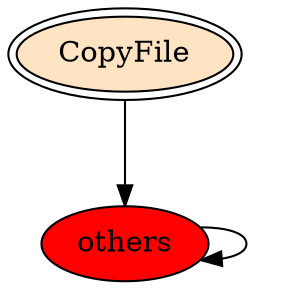 digraph "./REPORTS/6770/API_PER_CATEGORY/CopyFile.exe_3196_Files and I_O (Local file system)_API_per_Category_Transition_Matrix" {
	CopyFile [label=CopyFile fillcolor=bisque peripheries=2 style=filled]
	others [label=others fillcolor=red style=filled]
	CopyFile -> others [label=1.0 fontcolor=white]
	others -> others [label=1.0 fontcolor=white]
}
